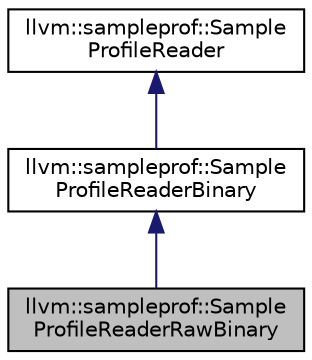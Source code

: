 digraph "llvm::sampleprof::SampleProfileReaderRawBinary"
{
 // LATEX_PDF_SIZE
  bgcolor="transparent";
  edge [fontname="Helvetica",fontsize="10",labelfontname="Helvetica",labelfontsize="10"];
  node [fontname="Helvetica",fontsize="10",shape=record];
  Node1 [label="llvm::sampleprof::Sample\lProfileReaderRawBinary",height=0.2,width=0.4,color="black", fillcolor="grey75", style="filled", fontcolor="black",tooltip=" "];
  Node2 -> Node1 [dir="back",color="midnightblue",fontsize="10",style="solid",fontname="Helvetica"];
  Node2 [label="llvm::sampleprof::Sample\lProfileReaderBinary",height=0.2,width=0.4,color="black",URL="$classllvm_1_1sampleprof_1_1SampleProfileReaderBinary.html",tooltip=" "];
  Node3 -> Node2 [dir="back",color="midnightblue",fontsize="10",style="solid",fontname="Helvetica"];
  Node3 [label="llvm::sampleprof::Sample\lProfileReader",height=0.2,width=0.4,color="black",URL="$classllvm_1_1sampleprof_1_1SampleProfileReader.html",tooltip="Sample-based profile reader."];
}
